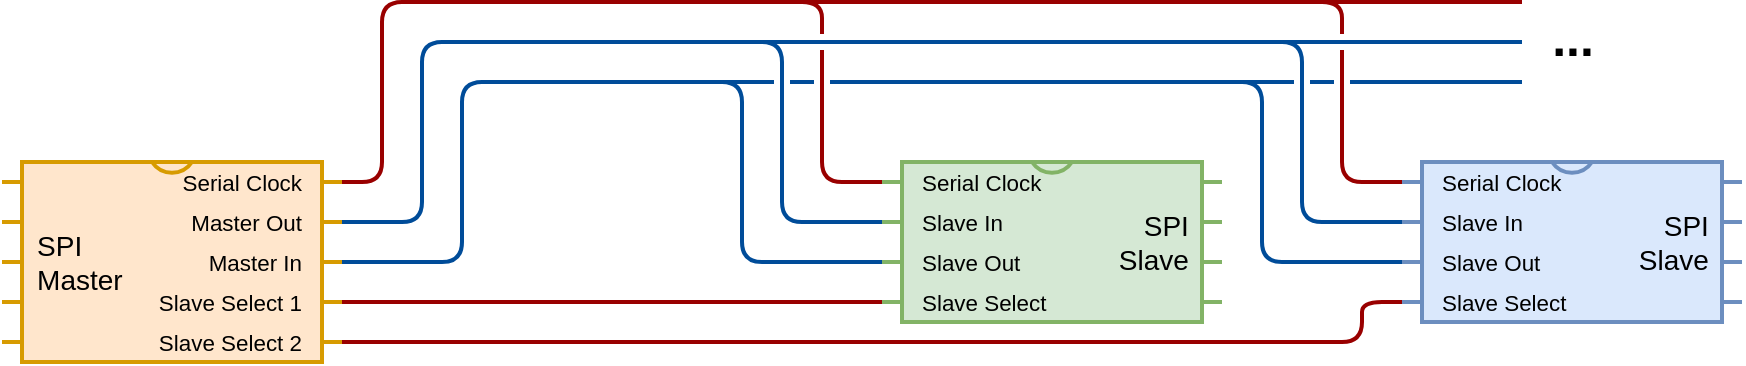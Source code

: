<mxfile version="12.6.4" type="device"><diagram name="Page-1" id="7e0a89b8-554c-2b80-1dc8-d5c74ca68de4"><mxGraphModel dx="2442" dy="1121" grid="1" gridSize="10" guides="1" tooltips="1" connect="1" arrows="1" fold="1" page="0" pageScale="1" pageWidth="1100" pageHeight="850" background="#ffffff" math="0" shadow="0"><root><mxCell id="0"/><mxCell id="1" parent="0"/><mxCell id="F0eICPLDguauvDUBJ7eE-1" value="&lt;div style=&quot;font-size: 14px&quot;&gt;&amp;nbsp;&amp;nbsp;&amp;nbsp; SPI&lt;br&gt;&lt;/div&gt;&lt;div style=&quot;font-size: 14px&quot;&gt;&amp;nbsp;&amp;nbsp;&amp;nbsp; Master&lt;/div&gt;" style="shadow=0;dashed=0;align=left;fillColor=#ffe6cc;html=1;strokeWidth=2;shape=mxgraph.electrical.logic_gates.dual_inline_ic;labelNames=,,,,,Slave Select 2,Slave Select 1,Master In,Master Out,Serial Clock;labelCount=10;pinLabelType=cust;direction=east;strokeColor=#d79b00;fontSize=14;" parent="1" vertex="1"><mxGeometry x="-200" y="440" width="170" height="100" as="geometry"/></mxCell><mxCell id="F0eICPLDguauvDUBJ7eE-5" value="&lt;div style=&quot;font-size: 14px&quot;&gt;SPI &amp;nbsp;&amp;nbsp;&amp;nbsp; &lt;br&gt;&lt;/div&gt;&lt;div style=&quot;font-size: 14px&quot;&gt;Slave&amp;nbsp;&amp;nbsp;&amp;nbsp;&amp;nbsp; &lt;br style=&quot;font-size: 14px&quot;&gt;&lt;/div&gt;" style="shadow=0;dashed=0;align=right;fillColor=#d5e8d4;html=1;strokeWidth=2;shape=mxgraph.electrical.logic_gates.dual_inline_ic;labelNames=Serial Clock,Slave In,Slave Out,Slave Select,,,,;labelCount=8;pinLabelType=cust;direction=east;strokeColor=#82b366;fontSize=14;" parent="1" vertex="1"><mxGeometry x="240" y="440" width="170" height="80" as="geometry"/></mxCell><mxCell id="F0eICPLDguauvDUBJ7eE-8" value="" style="endArrow=none;html=1;strokeColor=#990000;strokeWidth=2;fontSize=14;jumpStyle=gap;exitX=1;exitY=0;exitDx=0;exitDy=10;exitPerimeter=0;" parent="1" source="F0eICPLDguauvDUBJ7eE-1" edge="1"><mxGeometry width="100" relative="1" as="geometry"><mxPoint x="130" y="850" as="sourcePoint"/><mxPoint x="560" y="360" as="targetPoint"/><Array as="points"><mxPoint x="-10" y="450"/><mxPoint x="-10" y="360"/></Array></mxGeometry></mxCell><mxCell id="F0eICPLDguauvDUBJ7eE-9" value="" style="endArrow=none;html=1;strokeColor=#004C99;strokeWidth=2;fontSize=14;jumpStyle=gap;exitX=1;exitY=0;exitDx=0;exitDy=30;exitPerimeter=0;" parent="1" source="F0eICPLDguauvDUBJ7eE-1" edge="1"><mxGeometry width="100" relative="1" as="geometry"><mxPoint x="-30" y="820" as="sourcePoint"/><mxPoint x="560" y="380" as="targetPoint"/><Array as="points"><mxPoint x="10" y="470"/><mxPoint x="10" y="380"/></Array></mxGeometry></mxCell><mxCell id="F0eICPLDguauvDUBJ7eE-11" value="" style="endArrow=none;html=1;strokeColor=#990000;strokeWidth=2;fontSize=14;entryX=0;entryY=0;entryDx=0;entryDy=10;entryPerimeter=0;jumpStyle=gap;" parent="1" target="F0eICPLDguauvDUBJ7eE-5" edge="1"><mxGeometry width="100" relative="1" as="geometry"><mxPoint x="160" y="360" as="sourcePoint"/><mxPoint x="30" y="530" as="targetPoint"/><Array as="points"><mxPoint x="210" y="360"/><mxPoint x="210" y="450"/></Array></mxGeometry></mxCell><mxCell id="F0eICPLDguauvDUBJ7eE-12" value="" style="endArrow=none;html=1;strokeColor=#004C99;strokeWidth=2;fontSize=14;entryX=0;entryY=0;entryDx=0;entryDy=30;entryPerimeter=0;jumpStyle=gap;" parent="1" target="F0eICPLDguauvDUBJ7eE-5" edge="1"><mxGeometry width="100" relative="1" as="geometry"><mxPoint x="140" y="380" as="sourcePoint"/><mxPoint x="240" y="475" as="targetPoint"/><Array as="points"><mxPoint x="190" y="380"/><mxPoint x="190" y="470"/></Array></mxGeometry></mxCell><mxCell id="F0eICPLDguauvDUBJ7eE-15" value="&lt;div style=&quot;font-size: 14px&quot;&gt;SPI &amp;nbsp;&amp;nbsp;&amp;nbsp; &lt;br&gt;&lt;/div&gt;&lt;div style=&quot;font-size: 14px&quot;&gt;Slave&amp;nbsp;&amp;nbsp;&amp;nbsp;&amp;nbsp; &lt;br style=&quot;font-size: 14px&quot;&gt;&lt;/div&gt;" style="shadow=0;dashed=0;align=right;fillColor=#dae8fc;html=1;strokeWidth=2;shape=mxgraph.electrical.logic_gates.dual_inline_ic;labelNames=Serial Clock,Slave In,Slave Out,Slave Select,,,,;labelCount=8;pinLabelType=cust;direction=east;strokeColor=#6c8ebf;fontSize=14;" parent="1" vertex="1"><mxGeometry x="500" y="440" width="170" height="80" as="geometry"/></mxCell><mxCell id="F0eICPLDguauvDUBJ7eE-16" value="" style="endArrow=none;html=1;strokeColor=#990000;strokeWidth=2;fontSize=14;entryX=0;entryY=0;entryDx=0;entryDy=10;entryPerimeter=0;jumpStyle=gap;" parent="1" target="F0eICPLDguauvDUBJ7eE-15" edge="1"><mxGeometry width="100" relative="1" as="geometry"><mxPoint x="430" y="360" as="sourcePoint"/><mxPoint x="290" y="530" as="targetPoint"/><Array as="points"><mxPoint x="470" y="360"/><mxPoint x="470" y="450"/></Array></mxGeometry></mxCell><mxCell id="F0eICPLDguauvDUBJ7eE-17" value="" style="endArrow=none;html=1;strokeColor=#004C99;strokeWidth=2;fontSize=14;entryX=0;entryY=0;entryDx=0;entryDy=30;entryPerimeter=0;jumpStyle=gap;" parent="1" target="F0eICPLDguauvDUBJ7eE-15" edge="1"><mxGeometry width="100" relative="1" as="geometry"><mxPoint x="400" y="380" as="sourcePoint"/><mxPoint x="500" y="475" as="targetPoint"/><Array as="points"><mxPoint x="450" y="380"/><mxPoint x="450" y="470"/></Array></mxGeometry></mxCell><mxCell id="F0eICPLDguauvDUBJ7eE-18" value="&lt;div style=&quot;font-size: 25px&quot; align=&quot;center&quot;&gt;&lt;font style=&quot;font-size: 25px&quot;&gt;&lt;b&gt;...&lt;/b&gt;&lt;/font&gt;&lt;/div&gt;" style="text;html=1;resizable=0;points=[];autosize=1;align=center;verticalAlign=top;spacingTop=-4;fontSize=14;" parent="1" vertex="1"><mxGeometry x="565" y="360" width="40" height="20" as="geometry"/></mxCell><mxCell id="K1JV6ppCqJ7-jQJWRfTU-1" value="" style="endArrow=none;html=1;strokeColor=#004C99;strokeWidth=2;fontSize=14;jumpStyle=gap;exitX=1;exitY=0;exitDx=0;exitDy=50;exitPerimeter=0;" edge="1" parent="1" source="F0eICPLDguauvDUBJ7eE-1"><mxGeometry width="100" relative="1" as="geometry"><mxPoint x="-20" y="480" as="sourcePoint"/><mxPoint x="560" y="400" as="targetPoint"/><Array as="points"><mxPoint x="30" y="490"/><mxPoint x="30" y="400"/></Array></mxGeometry></mxCell><mxCell id="K1JV6ppCqJ7-jQJWRfTU-2" value="" style="endArrow=none;html=1;strokeColor=#004C99;strokeWidth=2;fontSize=14;entryX=0;entryY=0;entryDx=0;entryDy=50;entryPerimeter=0;jumpStyle=gap;" edge="1" parent="1" target="F0eICPLDguauvDUBJ7eE-5"><mxGeometry width="100" relative="1" as="geometry"><mxPoint x="130" y="400" as="sourcePoint"/><mxPoint x="250" y="480" as="targetPoint"/><Array as="points"><mxPoint x="170" y="400"/><mxPoint x="170" y="490"/></Array></mxGeometry></mxCell><mxCell id="K1JV6ppCqJ7-jQJWRfTU-3" value="" style="endArrow=none;html=1;strokeColor=#004C99;strokeWidth=2;fontSize=14;entryX=0;entryY=0;entryDx=0;entryDy=50;entryPerimeter=0;jumpStyle=gap;" edge="1" parent="1" target="F0eICPLDguauvDUBJ7eE-15"><mxGeometry width="100" relative="1" as="geometry"><mxPoint x="390" y="400" as="sourcePoint"/><mxPoint x="260" y="490" as="targetPoint"/><Array as="points"><mxPoint x="430" y="400"/><mxPoint x="430" y="490"/></Array></mxGeometry></mxCell><mxCell id="K1JV6ppCqJ7-jQJWRfTU-5" value="" style="endArrow=none;html=1;strokeColor=#990000;strokeWidth=2;fontSize=15;fontColor=#999999;jumpStyle=gap;exitX=1;exitY=0;exitDx=0;exitDy=70;exitPerimeter=0;entryX=0;entryY=0;entryDx=0;entryDy=70;entryPerimeter=0;" edge="1" parent="1" source="F0eICPLDguauvDUBJ7eE-1" target="F0eICPLDguauvDUBJ7eE-5"><mxGeometry width="50" height="50" relative="1" as="geometry"><mxPoint x="-70" y="720" as="sourcePoint"/><mxPoint x="-20" y="670" as="targetPoint"/></mxGeometry></mxCell><mxCell id="K1JV6ppCqJ7-jQJWRfTU-6" value="" style="endArrow=none;html=1;strokeColor=#990000;strokeWidth=2;fontSize=15;fontColor=#999999;jumpStyle=gap;exitX=1;exitY=0;exitDx=0;exitDy=90;exitPerimeter=0;entryX=0;entryY=0;entryDx=0;entryDy=70;entryPerimeter=0;" edge="1" parent="1" source="F0eICPLDguauvDUBJ7eE-1" target="F0eICPLDguauvDUBJ7eE-15"><mxGeometry width="50" height="50" relative="1" as="geometry"><mxPoint x="-20" y="520" as="sourcePoint"/><mxPoint x="250" y="520" as="targetPoint"/><Array as="points"><mxPoint x="-10" y="530"/><mxPoint x="480" y="530"/><mxPoint x="480" y="510"/></Array></mxGeometry></mxCell></root></mxGraphModel></diagram></mxfile>
